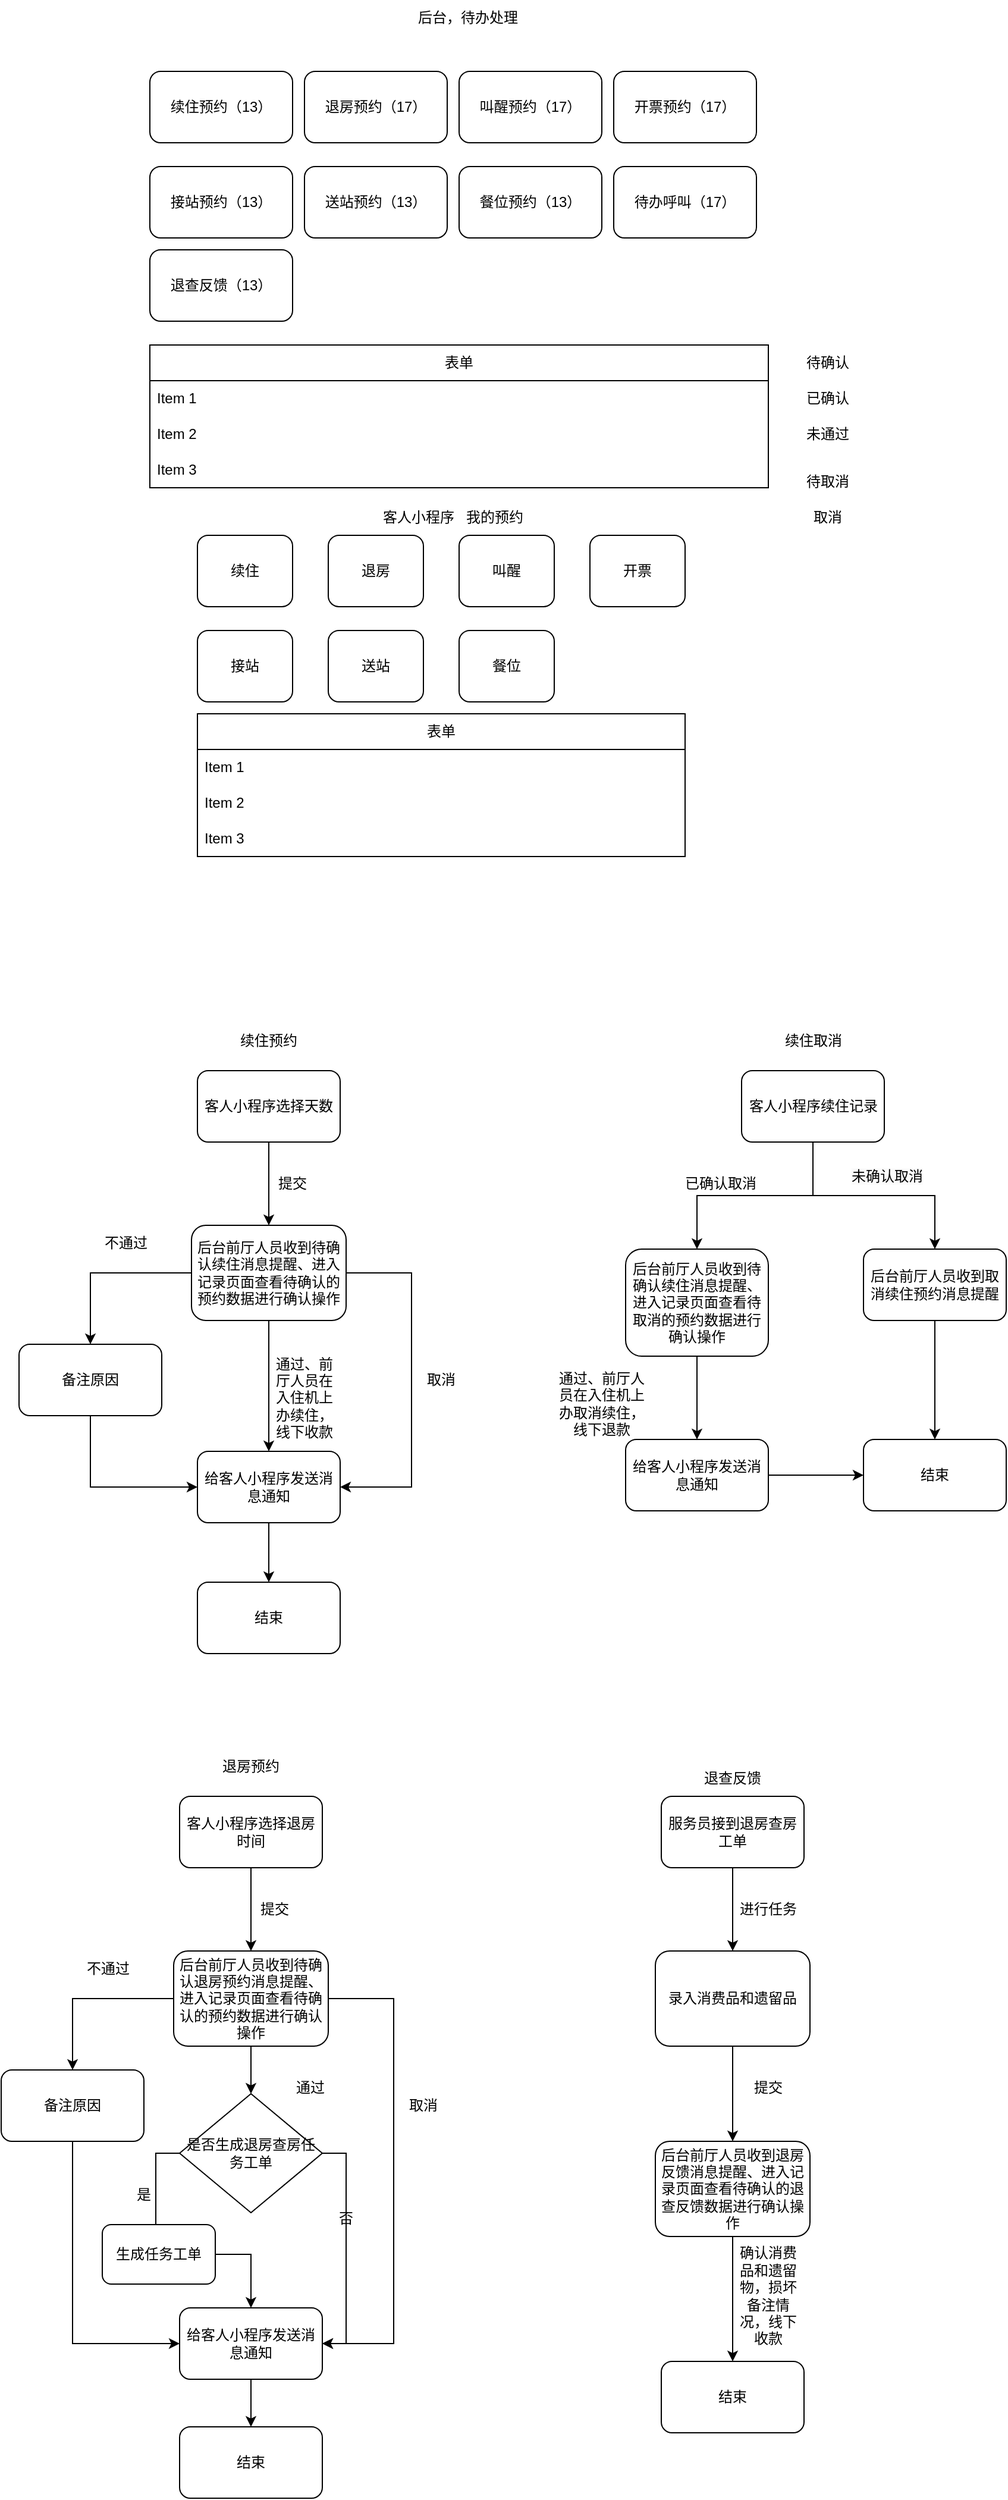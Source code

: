 <mxfile version="21.6.8" type="github">
  <diagram id="wFE0QG_FPsp0jaGvCLVb" name="Page-1">
    <mxGraphModel dx="1034" dy="432" grid="1" gridSize="10" guides="1" tooltips="1" connect="1" arrows="1" fold="1" page="1" pageScale="1" pageWidth="850" pageHeight="1100" math="0" shadow="0">
      <root>
        <mxCell id="0" />
        <mxCell id="1" parent="0" />
        <mxCell id="koKCyErYXFLNH2tnEZ0O-1" value="表单" style="swimlane;fontStyle=0;childLayout=stackLayout;horizontal=1;startSize=30;horizontalStack=0;resizeParent=1;resizeParentMax=0;resizeLast=0;collapsible=1;marginBottom=0;whiteSpace=wrap;html=1;" parent="1" vertex="1">
          <mxGeometry x="150" y="320" width="520" height="120" as="geometry" />
        </mxCell>
        <mxCell id="koKCyErYXFLNH2tnEZ0O-2" value="Item 1" style="text;strokeColor=none;fillColor=none;align=left;verticalAlign=middle;spacingLeft=4;spacingRight=4;overflow=hidden;points=[[0,0.5],[1,0.5]];portConstraint=eastwest;rotatable=0;whiteSpace=wrap;html=1;" parent="koKCyErYXFLNH2tnEZ0O-1" vertex="1">
          <mxGeometry y="30" width="520" height="30" as="geometry" />
        </mxCell>
        <mxCell id="koKCyErYXFLNH2tnEZ0O-3" value="Item 2" style="text;strokeColor=none;fillColor=none;align=left;verticalAlign=middle;spacingLeft=4;spacingRight=4;overflow=hidden;points=[[0,0.5],[1,0.5]];portConstraint=eastwest;rotatable=0;whiteSpace=wrap;html=1;" parent="koKCyErYXFLNH2tnEZ0O-1" vertex="1">
          <mxGeometry y="60" width="520" height="30" as="geometry" />
        </mxCell>
        <mxCell id="koKCyErYXFLNH2tnEZ0O-4" value="Item 3" style="text;strokeColor=none;fillColor=none;align=left;verticalAlign=middle;spacingLeft=4;spacingRight=4;overflow=hidden;points=[[0,0.5],[1,0.5]];portConstraint=eastwest;rotatable=0;whiteSpace=wrap;html=1;" parent="koKCyErYXFLNH2tnEZ0O-1" vertex="1">
          <mxGeometry y="90" width="520" height="30" as="geometry" />
        </mxCell>
        <mxCell id="koKCyErYXFLNH2tnEZ0O-7" value="续住预约（13）" style="rounded=1;whiteSpace=wrap;html=1;" parent="1" vertex="1">
          <mxGeometry x="150" y="90" width="120" height="60" as="geometry" />
        </mxCell>
        <mxCell id="koKCyErYXFLNH2tnEZ0O-8" value="退房预约（17）" style="rounded=1;whiteSpace=wrap;html=1;" parent="1" vertex="1">
          <mxGeometry x="280" y="90" width="120" height="60" as="geometry" />
        </mxCell>
        <mxCell id="koKCyErYXFLNH2tnEZ0O-9" value="待办呼叫（17）" style="rounded=1;whiteSpace=wrap;html=1;" parent="1" vertex="1">
          <mxGeometry x="540" y="170" width="120" height="60" as="geometry" />
        </mxCell>
        <mxCell id="koKCyErYXFLNH2tnEZ0O-10" value="叫醒预约（17）" style="rounded=1;whiteSpace=wrap;html=1;" parent="1" vertex="1">
          <mxGeometry x="410" y="90" width="120" height="60" as="geometry" />
        </mxCell>
        <mxCell id="koKCyErYXFLNH2tnEZ0O-11" value="开票预约（17）" style="rounded=1;whiteSpace=wrap;html=1;" parent="1" vertex="1">
          <mxGeometry x="540" y="90" width="120" height="60" as="geometry" />
        </mxCell>
        <mxCell id="koKCyErYXFLNH2tnEZ0O-12" value="接站预约（13）" style="rounded=1;whiteSpace=wrap;html=1;" parent="1" vertex="1">
          <mxGeometry x="150" y="170" width="120" height="60" as="geometry" />
        </mxCell>
        <mxCell id="koKCyErYXFLNH2tnEZ0O-13" value="送站预约（13）" style="rounded=1;whiteSpace=wrap;html=1;" parent="1" vertex="1">
          <mxGeometry x="280" y="170" width="120" height="60" as="geometry" />
        </mxCell>
        <mxCell id="koKCyErYXFLNH2tnEZ0O-14" value="餐位预约（13）" style="rounded=1;whiteSpace=wrap;html=1;" parent="1" vertex="1">
          <mxGeometry x="410" y="170" width="120" height="60" as="geometry" />
        </mxCell>
        <mxCell id="koKCyErYXFLNH2tnEZ0O-15" value="后台，待办处理" style="text;html=1;strokeColor=none;fillColor=none;align=center;verticalAlign=middle;whiteSpace=wrap;rounded=0;" parent="1" vertex="1">
          <mxGeometry x="365" y="30" width="105" height="30" as="geometry" />
        </mxCell>
        <mxCell id="koKCyErYXFLNH2tnEZ0O-16" value="客人小程序&amp;nbsp; &amp;nbsp;我的预约" style="text;html=1;strokeColor=none;fillColor=none;align=center;verticalAlign=middle;whiteSpace=wrap;rounded=0;" parent="1" vertex="1">
          <mxGeometry x="340" y="450" width="130" height="30" as="geometry" />
        </mxCell>
        <mxCell id="koKCyErYXFLNH2tnEZ0O-17" value="续住" style="rounded=1;whiteSpace=wrap;html=1;" parent="1" vertex="1">
          <mxGeometry x="190" y="480" width="80" height="60" as="geometry" />
        </mxCell>
        <mxCell id="koKCyErYXFLNH2tnEZ0O-18" value="退房" style="rounded=1;whiteSpace=wrap;html=1;" parent="1" vertex="1">
          <mxGeometry x="300" y="480" width="80" height="60" as="geometry" />
        </mxCell>
        <mxCell id="koKCyErYXFLNH2tnEZ0O-19" value="叫醒" style="rounded=1;whiteSpace=wrap;html=1;" parent="1" vertex="1">
          <mxGeometry x="410" y="480" width="80" height="60" as="geometry" />
        </mxCell>
        <mxCell id="koKCyErYXFLNH2tnEZ0O-20" value="开票" style="rounded=1;whiteSpace=wrap;html=1;" parent="1" vertex="1">
          <mxGeometry x="520" y="480" width="80" height="60" as="geometry" />
        </mxCell>
        <mxCell id="koKCyErYXFLNH2tnEZ0O-21" value="接站" style="rounded=1;whiteSpace=wrap;html=1;" parent="1" vertex="1">
          <mxGeometry x="190" y="560" width="80" height="60" as="geometry" />
        </mxCell>
        <mxCell id="koKCyErYXFLNH2tnEZ0O-22" value="送站" style="rounded=1;whiteSpace=wrap;html=1;" parent="1" vertex="1">
          <mxGeometry x="300" y="560" width="80" height="60" as="geometry" />
        </mxCell>
        <mxCell id="koKCyErYXFLNH2tnEZ0O-23" value="餐位" style="rounded=1;whiteSpace=wrap;html=1;" parent="1" vertex="1">
          <mxGeometry x="410" y="560" width="80" height="60" as="geometry" />
        </mxCell>
        <mxCell id="koKCyErYXFLNH2tnEZ0O-24" value="表单" style="swimlane;fontStyle=0;childLayout=stackLayout;horizontal=1;startSize=30;horizontalStack=0;resizeParent=1;resizeParentMax=0;resizeLast=0;collapsible=1;marginBottom=0;whiteSpace=wrap;html=1;" parent="1" vertex="1">
          <mxGeometry x="190" y="630" width="410" height="120" as="geometry" />
        </mxCell>
        <mxCell id="koKCyErYXFLNH2tnEZ0O-25" value="Item 1" style="text;strokeColor=none;fillColor=none;align=left;verticalAlign=middle;spacingLeft=4;spacingRight=4;overflow=hidden;points=[[0,0.5],[1,0.5]];portConstraint=eastwest;rotatable=0;whiteSpace=wrap;html=1;" parent="koKCyErYXFLNH2tnEZ0O-24" vertex="1">
          <mxGeometry y="30" width="410" height="30" as="geometry" />
        </mxCell>
        <mxCell id="koKCyErYXFLNH2tnEZ0O-26" value="Item 2" style="text;strokeColor=none;fillColor=none;align=left;verticalAlign=middle;spacingLeft=4;spacingRight=4;overflow=hidden;points=[[0,0.5],[1,0.5]];portConstraint=eastwest;rotatable=0;whiteSpace=wrap;html=1;" parent="koKCyErYXFLNH2tnEZ0O-24" vertex="1">
          <mxGeometry y="60" width="410" height="30" as="geometry" />
        </mxCell>
        <mxCell id="koKCyErYXFLNH2tnEZ0O-27" value="Item 3" style="text;strokeColor=none;fillColor=none;align=left;verticalAlign=middle;spacingLeft=4;spacingRight=4;overflow=hidden;points=[[0,0.5],[1,0.5]];portConstraint=eastwest;rotatable=0;whiteSpace=wrap;html=1;" parent="koKCyErYXFLNH2tnEZ0O-24" vertex="1">
          <mxGeometry y="90" width="410" height="30" as="geometry" />
        </mxCell>
        <mxCell id="i-_lk4MD_j3GVrRaepEf-1" value="退查反馈（13）" style="rounded=1;whiteSpace=wrap;html=1;" parent="1" vertex="1">
          <mxGeometry x="150" y="240" width="120" height="60" as="geometry" />
        </mxCell>
        <mxCell id="NhMcl8OpsM3l9a1iTTUJ-1" value="待确认" style="text;html=1;strokeColor=none;fillColor=none;align=center;verticalAlign=middle;whiteSpace=wrap;rounded=0;" vertex="1" parent="1">
          <mxGeometry x="690" y="320" width="60" height="30" as="geometry" />
        </mxCell>
        <mxCell id="NhMcl8OpsM3l9a1iTTUJ-2" value="已确认" style="text;html=1;strokeColor=none;fillColor=none;align=center;verticalAlign=middle;whiteSpace=wrap;rounded=0;" vertex="1" parent="1">
          <mxGeometry x="690" y="350" width="60" height="30" as="geometry" />
        </mxCell>
        <mxCell id="NhMcl8OpsM3l9a1iTTUJ-3" value="未通过" style="text;html=1;strokeColor=none;fillColor=none;align=center;verticalAlign=middle;whiteSpace=wrap;rounded=0;" vertex="1" parent="1">
          <mxGeometry x="690" y="380" width="60" height="30" as="geometry" />
        </mxCell>
        <mxCell id="NhMcl8OpsM3l9a1iTTUJ-4" value="取消" style="text;html=1;strokeColor=none;fillColor=none;align=center;verticalAlign=middle;whiteSpace=wrap;rounded=0;" vertex="1" parent="1">
          <mxGeometry x="690" y="450" width="60" height="30" as="geometry" />
        </mxCell>
        <mxCell id="NhMcl8OpsM3l9a1iTTUJ-5" value="续住预约" style="text;html=1;strokeColor=none;fillColor=none;align=center;verticalAlign=middle;whiteSpace=wrap;rounded=0;" vertex="1" parent="1">
          <mxGeometry x="220" y="890" width="60" height="30" as="geometry" />
        </mxCell>
        <mxCell id="NhMcl8OpsM3l9a1iTTUJ-9" style="edgeStyle=orthogonalEdgeStyle;rounded=0;orthogonalLoop=1;jettySize=auto;html=1;entryX=0.5;entryY=0;entryDx=0;entryDy=0;" edge="1" parent="1" source="NhMcl8OpsM3l9a1iTTUJ-6" target="NhMcl8OpsM3l9a1iTTUJ-7">
          <mxGeometry relative="1" as="geometry" />
        </mxCell>
        <mxCell id="NhMcl8OpsM3l9a1iTTUJ-6" value="客人小程序选择天数" style="rounded=1;whiteSpace=wrap;html=1;" vertex="1" parent="1">
          <mxGeometry x="190" y="930" width="120" height="60" as="geometry" />
        </mxCell>
        <mxCell id="NhMcl8OpsM3l9a1iTTUJ-11" style="edgeStyle=orthogonalEdgeStyle;rounded=0;orthogonalLoop=1;jettySize=auto;html=1;entryX=0.5;entryY=0;entryDx=0;entryDy=0;" edge="1" parent="1" source="NhMcl8OpsM3l9a1iTTUJ-7" target="NhMcl8OpsM3l9a1iTTUJ-10">
          <mxGeometry relative="1" as="geometry" />
        </mxCell>
        <mxCell id="NhMcl8OpsM3l9a1iTTUJ-15" style="edgeStyle=orthogonalEdgeStyle;rounded=0;orthogonalLoop=1;jettySize=auto;html=1;" edge="1" parent="1" source="NhMcl8OpsM3l9a1iTTUJ-7" target="NhMcl8OpsM3l9a1iTTUJ-13">
          <mxGeometry relative="1" as="geometry" />
        </mxCell>
        <mxCell id="NhMcl8OpsM3l9a1iTTUJ-21" style="edgeStyle=orthogonalEdgeStyle;rounded=0;orthogonalLoop=1;jettySize=auto;html=1;entryX=1;entryY=0.5;entryDx=0;entryDy=0;" edge="1" parent="1" source="NhMcl8OpsM3l9a1iTTUJ-7" target="NhMcl8OpsM3l9a1iTTUJ-10">
          <mxGeometry relative="1" as="geometry">
            <Array as="points">
              <mxPoint x="370" y="1100" />
              <mxPoint x="370" y="1280" />
            </Array>
          </mxGeometry>
        </mxCell>
        <mxCell id="NhMcl8OpsM3l9a1iTTUJ-7" value="后台前厅人员收到待确认续住消息提醒、进入记录页面查看待确认的预约数据进行确认操作" style="rounded=1;whiteSpace=wrap;html=1;" vertex="1" parent="1">
          <mxGeometry x="185" y="1060" width="130" height="80" as="geometry" />
        </mxCell>
        <mxCell id="NhMcl8OpsM3l9a1iTTUJ-24" style="edgeStyle=orthogonalEdgeStyle;rounded=0;orthogonalLoop=1;jettySize=auto;html=1;entryX=0.5;entryY=0;entryDx=0;entryDy=0;" edge="1" parent="1" source="NhMcl8OpsM3l9a1iTTUJ-10" target="NhMcl8OpsM3l9a1iTTUJ-23">
          <mxGeometry relative="1" as="geometry" />
        </mxCell>
        <mxCell id="NhMcl8OpsM3l9a1iTTUJ-10" value="给客人小程序发送消息通知" style="rounded=1;whiteSpace=wrap;html=1;" vertex="1" parent="1">
          <mxGeometry x="190" y="1250" width="120" height="60" as="geometry" />
        </mxCell>
        <mxCell id="NhMcl8OpsM3l9a1iTTUJ-12" value="提交" style="text;html=1;strokeColor=none;fillColor=none;align=center;verticalAlign=middle;whiteSpace=wrap;rounded=0;" vertex="1" parent="1">
          <mxGeometry x="240" y="1010" width="60" height="30" as="geometry" />
        </mxCell>
        <mxCell id="NhMcl8OpsM3l9a1iTTUJ-22" style="edgeStyle=orthogonalEdgeStyle;rounded=0;orthogonalLoop=1;jettySize=auto;html=1;entryX=0;entryY=0.5;entryDx=0;entryDy=0;" edge="1" parent="1" source="NhMcl8OpsM3l9a1iTTUJ-13" target="NhMcl8OpsM3l9a1iTTUJ-10">
          <mxGeometry relative="1" as="geometry">
            <Array as="points">
              <mxPoint x="100" y="1280" />
            </Array>
          </mxGeometry>
        </mxCell>
        <mxCell id="NhMcl8OpsM3l9a1iTTUJ-13" value="备注原因" style="rounded=1;whiteSpace=wrap;html=1;" vertex="1" parent="1">
          <mxGeometry x="40" y="1160" width="120" height="60" as="geometry" />
        </mxCell>
        <mxCell id="NhMcl8OpsM3l9a1iTTUJ-17" value="不通过" style="text;html=1;strokeColor=none;fillColor=none;align=center;verticalAlign=middle;whiteSpace=wrap;rounded=0;" vertex="1" parent="1">
          <mxGeometry x="100" y="1060" width="60" height="30" as="geometry" />
        </mxCell>
        <mxCell id="NhMcl8OpsM3l9a1iTTUJ-18" value="通过、前厅人员在入住机上办续住，线下收款" style="text;html=1;strokeColor=none;fillColor=none;align=center;verticalAlign=middle;whiteSpace=wrap;rounded=0;" vertex="1" parent="1">
          <mxGeometry x="250" y="1170" width="60" height="70" as="geometry" />
        </mxCell>
        <mxCell id="NhMcl8OpsM3l9a1iTTUJ-20" value="取消" style="text;html=1;strokeColor=none;fillColor=none;align=center;verticalAlign=middle;whiteSpace=wrap;rounded=0;" vertex="1" parent="1">
          <mxGeometry x="365" y="1165" width="60" height="50" as="geometry" />
        </mxCell>
        <mxCell id="NhMcl8OpsM3l9a1iTTUJ-23" value="结束" style="rounded=1;whiteSpace=wrap;html=1;" vertex="1" parent="1">
          <mxGeometry x="190" y="1360" width="120" height="60" as="geometry" />
        </mxCell>
        <mxCell id="NhMcl8OpsM3l9a1iTTUJ-28" value="续住取消" style="text;html=1;strokeColor=none;fillColor=none;align=center;verticalAlign=middle;whiteSpace=wrap;rounded=0;" vertex="1" parent="1">
          <mxGeometry x="677.5" y="890" width="60" height="30" as="geometry" />
        </mxCell>
        <mxCell id="NhMcl8OpsM3l9a1iTTUJ-46" style="edgeStyle=orthogonalEdgeStyle;rounded=0;orthogonalLoop=1;jettySize=auto;html=1;entryX=0.5;entryY=0;entryDx=0;entryDy=0;" edge="1" parent="1" source="NhMcl8OpsM3l9a1iTTUJ-30" target="NhMcl8OpsM3l9a1iTTUJ-44">
          <mxGeometry relative="1" as="geometry" />
        </mxCell>
        <mxCell id="NhMcl8OpsM3l9a1iTTUJ-47" style="edgeStyle=orthogonalEdgeStyle;rounded=0;orthogonalLoop=1;jettySize=auto;html=1;entryX=0.5;entryY=0;entryDx=0;entryDy=0;" edge="1" parent="1" source="NhMcl8OpsM3l9a1iTTUJ-30" target="NhMcl8OpsM3l9a1iTTUJ-45">
          <mxGeometry relative="1" as="geometry" />
        </mxCell>
        <mxCell id="NhMcl8OpsM3l9a1iTTUJ-30" value="客人小程序续住记录" style="rounded=1;whiteSpace=wrap;html=1;" vertex="1" parent="1">
          <mxGeometry x="647.5" y="930" width="120" height="60" as="geometry" />
        </mxCell>
        <mxCell id="NhMcl8OpsM3l9a1iTTUJ-53" style="edgeStyle=orthogonalEdgeStyle;rounded=0;orthogonalLoop=1;jettySize=auto;html=1;entryX=0.5;entryY=0;entryDx=0;entryDy=0;" edge="1" parent="1" source="NhMcl8OpsM3l9a1iTTUJ-44" target="NhMcl8OpsM3l9a1iTTUJ-52">
          <mxGeometry relative="1" as="geometry" />
        </mxCell>
        <mxCell id="NhMcl8OpsM3l9a1iTTUJ-44" value="后台前厅人员收到待确认续住消息提醒、进入记录页面查看待取消的预约数据进行确认操作" style="rounded=1;whiteSpace=wrap;html=1;" vertex="1" parent="1">
          <mxGeometry x="550" y="1080" width="120" height="90" as="geometry" />
        </mxCell>
        <mxCell id="NhMcl8OpsM3l9a1iTTUJ-51" value="" style="edgeStyle=orthogonalEdgeStyle;rounded=0;orthogonalLoop=1;jettySize=auto;html=1;" edge="1" parent="1" source="NhMcl8OpsM3l9a1iTTUJ-45" target="NhMcl8OpsM3l9a1iTTUJ-50">
          <mxGeometry relative="1" as="geometry" />
        </mxCell>
        <mxCell id="NhMcl8OpsM3l9a1iTTUJ-45" value="后台前厅人员收到取消续住预约消息提醒" style="rounded=1;whiteSpace=wrap;html=1;" vertex="1" parent="1">
          <mxGeometry x="750" y="1080" width="120" height="60" as="geometry" />
        </mxCell>
        <mxCell id="NhMcl8OpsM3l9a1iTTUJ-48" value="已确认取消" style="text;html=1;strokeColor=none;fillColor=none;align=center;verticalAlign=middle;whiteSpace=wrap;rounded=0;" vertex="1" parent="1">
          <mxGeometry x="590" y="1010" width="80" height="30" as="geometry" />
        </mxCell>
        <mxCell id="NhMcl8OpsM3l9a1iTTUJ-49" value="&lt;span style=&quot;color: rgb(0, 0, 0); font-family: Helvetica; font-size: 12px; font-style: normal; font-variant-ligatures: normal; font-variant-caps: normal; font-weight: 400; letter-spacing: normal; orphans: 2; text-align: center; text-indent: 0px; text-transform: none; widows: 2; word-spacing: 0px; -webkit-text-stroke-width: 0px; background-color: rgb(251, 251, 251); text-decoration-thickness: initial; text-decoration-style: initial; text-decoration-color: initial; float: none; display: inline !important;&quot;&gt;未确认取消&lt;/span&gt;" style="text;whiteSpace=wrap;html=1;" vertex="1" parent="1">
          <mxGeometry x="737.5" y="1005" width="90" height="40" as="geometry" />
        </mxCell>
        <mxCell id="NhMcl8OpsM3l9a1iTTUJ-50" value="结束" style="rounded=1;whiteSpace=wrap;html=1;" vertex="1" parent="1">
          <mxGeometry x="750" y="1240" width="120" height="60" as="geometry" />
        </mxCell>
        <mxCell id="NhMcl8OpsM3l9a1iTTUJ-56" style="edgeStyle=orthogonalEdgeStyle;rounded=0;orthogonalLoop=1;jettySize=auto;html=1;entryX=0;entryY=0.5;entryDx=0;entryDy=0;" edge="1" parent="1" source="NhMcl8OpsM3l9a1iTTUJ-52" target="NhMcl8OpsM3l9a1iTTUJ-50">
          <mxGeometry relative="1" as="geometry" />
        </mxCell>
        <mxCell id="NhMcl8OpsM3l9a1iTTUJ-52" value="给客人小程序发送消息通知" style="rounded=1;whiteSpace=wrap;html=1;" vertex="1" parent="1">
          <mxGeometry x="550" y="1240" width="120" height="60" as="geometry" />
        </mxCell>
        <mxCell id="NhMcl8OpsM3l9a1iTTUJ-54" value="通过、前厅人员在入住机上办取消续住，线下退款" style="text;html=1;strokeColor=none;fillColor=none;align=center;verticalAlign=middle;whiteSpace=wrap;rounded=0;" vertex="1" parent="1">
          <mxGeometry x="490" y="1170" width="80" height="80" as="geometry" />
        </mxCell>
        <mxCell id="NhMcl8OpsM3l9a1iTTUJ-57" value="退房预约" style="text;html=1;strokeColor=none;fillColor=none;align=center;verticalAlign=middle;whiteSpace=wrap;rounded=0;" vertex="1" parent="1">
          <mxGeometry x="205" y="1500" width="60" height="30" as="geometry" />
        </mxCell>
        <mxCell id="NhMcl8OpsM3l9a1iTTUJ-58" style="edgeStyle=orthogonalEdgeStyle;rounded=0;orthogonalLoop=1;jettySize=auto;html=1;entryX=0.5;entryY=0;entryDx=0;entryDy=0;" edge="1" parent="1" source="NhMcl8OpsM3l9a1iTTUJ-59" target="NhMcl8OpsM3l9a1iTTUJ-63">
          <mxGeometry relative="1" as="geometry" />
        </mxCell>
        <mxCell id="NhMcl8OpsM3l9a1iTTUJ-59" value="客人小程序选择退房时间" style="rounded=1;whiteSpace=wrap;html=1;" vertex="1" parent="1">
          <mxGeometry x="175" y="1540" width="120" height="60" as="geometry" />
        </mxCell>
        <mxCell id="NhMcl8OpsM3l9a1iTTUJ-61" style="edgeStyle=orthogonalEdgeStyle;rounded=0;orthogonalLoop=1;jettySize=auto;html=1;" edge="1" parent="1" source="NhMcl8OpsM3l9a1iTTUJ-63" target="NhMcl8OpsM3l9a1iTTUJ-68">
          <mxGeometry relative="1" as="geometry" />
        </mxCell>
        <mxCell id="NhMcl8OpsM3l9a1iTTUJ-62" style="edgeStyle=orthogonalEdgeStyle;rounded=0;orthogonalLoop=1;jettySize=auto;html=1;entryX=1;entryY=0.5;entryDx=0;entryDy=0;" edge="1" parent="1" source="NhMcl8OpsM3l9a1iTTUJ-63" target="NhMcl8OpsM3l9a1iTTUJ-65">
          <mxGeometry relative="1" as="geometry">
            <Array as="points">
              <mxPoint x="355" y="1710" />
              <mxPoint x="355" y="2000" />
            </Array>
          </mxGeometry>
        </mxCell>
        <mxCell id="NhMcl8OpsM3l9a1iTTUJ-78" style="edgeStyle=orthogonalEdgeStyle;rounded=0;orthogonalLoop=1;jettySize=auto;html=1;entryX=0.5;entryY=0;entryDx=0;entryDy=0;" edge="1" parent="1" source="NhMcl8OpsM3l9a1iTTUJ-63" target="NhMcl8OpsM3l9a1iTTUJ-76">
          <mxGeometry relative="1" as="geometry" />
        </mxCell>
        <mxCell id="NhMcl8OpsM3l9a1iTTUJ-63" value="后台前厅人员收到待确认退房预约消息提醒、进入记录页面查看待确认的预约数据进行确认操作" style="rounded=1;whiteSpace=wrap;html=1;" vertex="1" parent="1">
          <mxGeometry x="170" y="1670" width="130" height="80" as="geometry" />
        </mxCell>
        <mxCell id="NhMcl8OpsM3l9a1iTTUJ-64" style="edgeStyle=orthogonalEdgeStyle;rounded=0;orthogonalLoop=1;jettySize=auto;html=1;entryX=0.5;entryY=0;entryDx=0;entryDy=0;" edge="1" parent="1" source="NhMcl8OpsM3l9a1iTTUJ-65" target="NhMcl8OpsM3l9a1iTTUJ-72">
          <mxGeometry relative="1" as="geometry" />
        </mxCell>
        <mxCell id="NhMcl8OpsM3l9a1iTTUJ-65" value="给客人小程序发送消息通知" style="rounded=1;whiteSpace=wrap;html=1;" vertex="1" parent="1">
          <mxGeometry x="175" y="1970" width="120" height="60" as="geometry" />
        </mxCell>
        <mxCell id="NhMcl8OpsM3l9a1iTTUJ-66" value="提交" style="text;html=1;strokeColor=none;fillColor=none;align=center;verticalAlign=middle;whiteSpace=wrap;rounded=0;" vertex="1" parent="1">
          <mxGeometry x="225" y="1620" width="60" height="30" as="geometry" />
        </mxCell>
        <mxCell id="NhMcl8OpsM3l9a1iTTUJ-67" style="edgeStyle=orthogonalEdgeStyle;rounded=0;orthogonalLoop=1;jettySize=auto;html=1;entryX=0;entryY=0.5;entryDx=0;entryDy=0;" edge="1" parent="1" source="NhMcl8OpsM3l9a1iTTUJ-68" target="NhMcl8OpsM3l9a1iTTUJ-65">
          <mxGeometry relative="1" as="geometry">
            <Array as="points">
              <mxPoint x="85" y="2000" />
            </Array>
          </mxGeometry>
        </mxCell>
        <mxCell id="NhMcl8OpsM3l9a1iTTUJ-68" value="备注原因" style="rounded=1;whiteSpace=wrap;html=1;" vertex="1" parent="1">
          <mxGeometry x="25" y="1770" width="120" height="60" as="geometry" />
        </mxCell>
        <mxCell id="NhMcl8OpsM3l9a1iTTUJ-69" value="不通过" style="text;html=1;strokeColor=none;fillColor=none;align=center;verticalAlign=middle;whiteSpace=wrap;rounded=0;" vertex="1" parent="1">
          <mxGeometry x="85" y="1670" width="60" height="30" as="geometry" />
        </mxCell>
        <mxCell id="NhMcl8OpsM3l9a1iTTUJ-70" value="通过" style="text;html=1;strokeColor=none;fillColor=none;align=center;verticalAlign=middle;whiteSpace=wrap;rounded=0;" vertex="1" parent="1">
          <mxGeometry x="255" y="1750" width="60" height="70" as="geometry" />
        </mxCell>
        <mxCell id="NhMcl8OpsM3l9a1iTTUJ-71" value="取消" style="text;html=1;strokeColor=none;fillColor=none;align=center;verticalAlign=middle;whiteSpace=wrap;rounded=0;" vertex="1" parent="1">
          <mxGeometry x="350" y="1775" width="60" height="50" as="geometry" />
        </mxCell>
        <mxCell id="NhMcl8OpsM3l9a1iTTUJ-72" value="结束" style="rounded=1;whiteSpace=wrap;html=1;" vertex="1" parent="1">
          <mxGeometry x="175" y="2070" width="120" height="60" as="geometry" />
        </mxCell>
        <mxCell id="NhMcl8OpsM3l9a1iTTUJ-79" style="edgeStyle=orthogonalEdgeStyle;rounded=0;orthogonalLoop=1;jettySize=auto;html=1;entryX=1;entryY=0.5;entryDx=0;entryDy=0;" edge="1" parent="1" source="NhMcl8OpsM3l9a1iTTUJ-76" target="NhMcl8OpsM3l9a1iTTUJ-65">
          <mxGeometry relative="1" as="geometry">
            <Array as="points">
              <mxPoint x="315" y="1840" />
              <mxPoint x="315" y="2000" />
            </Array>
          </mxGeometry>
        </mxCell>
        <mxCell id="NhMcl8OpsM3l9a1iTTUJ-81" style="edgeStyle=orthogonalEdgeStyle;rounded=0;orthogonalLoop=1;jettySize=auto;html=1;exitX=0;exitY=0.5;exitDx=0;exitDy=0;entryX=0.5;entryY=0;entryDx=0;entryDy=0;" edge="1" parent="1" source="NhMcl8OpsM3l9a1iTTUJ-76" target="NhMcl8OpsM3l9a1iTTUJ-80">
          <mxGeometry relative="1" as="geometry" />
        </mxCell>
        <mxCell id="NhMcl8OpsM3l9a1iTTUJ-76" value="是否生成退房查房任务工单" style="rhombus;whiteSpace=wrap;html=1;" vertex="1" parent="1">
          <mxGeometry x="175" y="1790" width="120" height="100" as="geometry" />
        </mxCell>
        <mxCell id="NhMcl8OpsM3l9a1iTTUJ-82" style="edgeStyle=orthogonalEdgeStyle;rounded=0;orthogonalLoop=1;jettySize=auto;html=1;exitX=1;exitY=0.5;exitDx=0;exitDy=0;entryX=0.5;entryY=0;entryDx=0;entryDy=0;" edge="1" parent="1" source="NhMcl8OpsM3l9a1iTTUJ-80" target="NhMcl8OpsM3l9a1iTTUJ-65">
          <mxGeometry relative="1" as="geometry" />
        </mxCell>
        <mxCell id="NhMcl8OpsM3l9a1iTTUJ-80" value="生成任务工单" style="rounded=1;whiteSpace=wrap;html=1;" vertex="1" parent="1">
          <mxGeometry x="110" y="1900" width="95" height="50" as="geometry" />
        </mxCell>
        <mxCell id="NhMcl8OpsM3l9a1iTTUJ-83" value="否" style="text;html=1;strokeColor=none;fillColor=none;align=center;verticalAlign=middle;whiteSpace=wrap;rounded=0;" vertex="1" parent="1">
          <mxGeometry x="285" y="1880" width="60" height="30" as="geometry" />
        </mxCell>
        <mxCell id="NhMcl8OpsM3l9a1iTTUJ-84" value="是" style="text;html=1;strokeColor=none;fillColor=none;align=center;verticalAlign=middle;whiteSpace=wrap;rounded=0;" vertex="1" parent="1">
          <mxGeometry x="115" y="1860" width="60" height="30" as="geometry" />
        </mxCell>
        <mxCell id="NhMcl8OpsM3l9a1iTTUJ-108" value="待取消" style="text;html=1;strokeColor=none;fillColor=none;align=center;verticalAlign=middle;whiteSpace=wrap;rounded=0;" vertex="1" parent="1">
          <mxGeometry x="690" y="420" width="60" height="30" as="geometry" />
        </mxCell>
        <mxCell id="NhMcl8OpsM3l9a1iTTUJ-109" value="退查反馈" style="text;html=1;strokeColor=none;fillColor=none;align=center;verticalAlign=middle;whiteSpace=wrap;rounded=0;" vertex="1" parent="1">
          <mxGeometry x="610" y="1510" width="60" height="30" as="geometry" />
        </mxCell>
        <mxCell id="NhMcl8OpsM3l9a1iTTUJ-111" style="edgeStyle=orthogonalEdgeStyle;rounded=0;orthogonalLoop=1;jettySize=auto;html=1;" edge="1" parent="1" source="NhMcl8OpsM3l9a1iTTUJ-110">
          <mxGeometry relative="1" as="geometry">
            <mxPoint x="640" y="1670" as="targetPoint" />
          </mxGeometry>
        </mxCell>
        <mxCell id="NhMcl8OpsM3l9a1iTTUJ-110" value="服务员接到退房查房工单" style="rounded=1;whiteSpace=wrap;html=1;" vertex="1" parent="1">
          <mxGeometry x="580" y="1540" width="120" height="60" as="geometry" />
        </mxCell>
        <mxCell id="NhMcl8OpsM3l9a1iTTUJ-114" style="edgeStyle=orthogonalEdgeStyle;rounded=0;orthogonalLoop=1;jettySize=auto;html=1;entryX=0.5;entryY=0;entryDx=0;entryDy=0;" edge="1" parent="1" source="NhMcl8OpsM3l9a1iTTUJ-112" target="NhMcl8OpsM3l9a1iTTUJ-120">
          <mxGeometry relative="1" as="geometry">
            <mxPoint x="640" y="1820" as="targetPoint" />
          </mxGeometry>
        </mxCell>
        <mxCell id="NhMcl8OpsM3l9a1iTTUJ-112" value="录入消费品和遗留品" style="rounded=1;whiteSpace=wrap;html=1;" vertex="1" parent="1">
          <mxGeometry x="575" y="1670" width="130" height="80" as="geometry" />
        </mxCell>
        <mxCell id="NhMcl8OpsM3l9a1iTTUJ-113" value="进行任务" style="text;html=1;strokeColor=none;fillColor=none;align=center;verticalAlign=middle;whiteSpace=wrap;rounded=0;" vertex="1" parent="1">
          <mxGeometry x="640" y="1620" width="60" height="30" as="geometry" />
        </mxCell>
        <mxCell id="NhMcl8OpsM3l9a1iTTUJ-115" value="提交" style="text;html=1;strokeColor=none;fillColor=none;align=center;verticalAlign=middle;whiteSpace=wrap;rounded=0;" vertex="1" parent="1">
          <mxGeometry x="640" y="1770" width="60" height="30" as="geometry" />
        </mxCell>
        <mxCell id="NhMcl8OpsM3l9a1iTTUJ-117" style="edgeStyle=orthogonalEdgeStyle;rounded=0;orthogonalLoop=1;jettySize=auto;html=1;entryX=0.5;entryY=0;entryDx=0;entryDy=0;" edge="1" parent="1" source="NhMcl8OpsM3l9a1iTTUJ-120" target="NhMcl8OpsM3l9a1iTTUJ-122">
          <mxGeometry relative="1" as="geometry" />
        </mxCell>
        <mxCell id="NhMcl8OpsM3l9a1iTTUJ-120" value="后台前厅人员收到退房反馈消息提醒、进入记录页面查看待确认的退查反馈数据进行确认操作" style="rounded=1;whiteSpace=wrap;html=1;" vertex="1" parent="1">
          <mxGeometry x="575" y="1830" width="130" height="80" as="geometry" />
        </mxCell>
        <mxCell id="NhMcl8OpsM3l9a1iTTUJ-122" value="结束" style="rounded=1;whiteSpace=wrap;html=1;" vertex="1" parent="1">
          <mxGeometry x="580" y="2015" width="120" height="60" as="geometry" />
        </mxCell>
        <mxCell id="NhMcl8OpsM3l9a1iTTUJ-126" value="确认消费品和遗留物，损坏备注情况，线下收款" style="text;html=1;strokeColor=none;fillColor=none;align=center;verticalAlign=middle;whiteSpace=wrap;rounded=0;" vertex="1" parent="1">
          <mxGeometry x="640" y="1925" width="60" height="70" as="geometry" />
        </mxCell>
      </root>
    </mxGraphModel>
  </diagram>
</mxfile>
